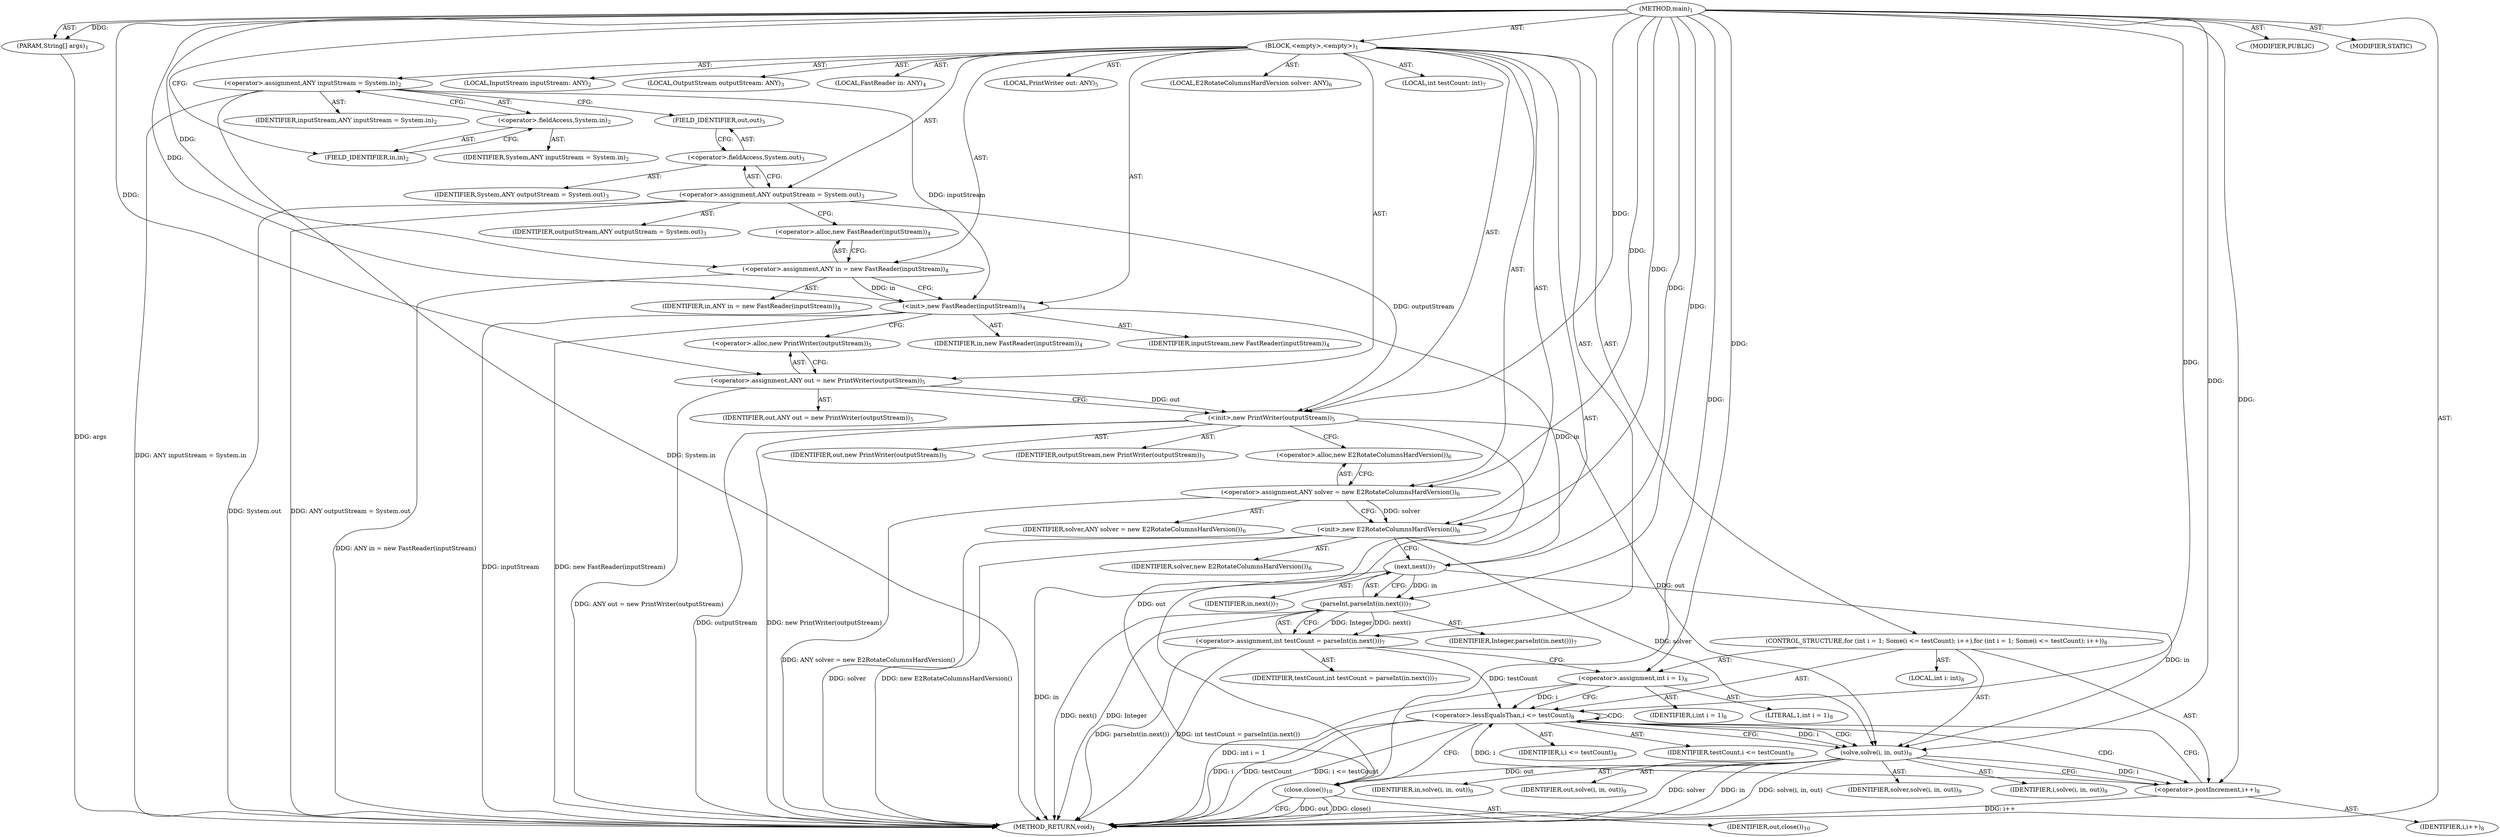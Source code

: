 digraph "main" {  
"23" [label = <(METHOD,main)<SUB>1</SUB>> ]
"24" [label = <(PARAM,String[] args)<SUB>1</SUB>> ]
"25" [label = <(BLOCK,&lt;empty&gt;,&lt;empty&gt;)<SUB>1</SUB>> ]
"26" [label = <(LOCAL,InputStream inputStream: ANY)<SUB>2</SUB>> ]
"27" [label = <(&lt;operator&gt;.assignment,ANY inputStream = System.in)<SUB>2</SUB>> ]
"28" [label = <(IDENTIFIER,inputStream,ANY inputStream = System.in)<SUB>2</SUB>> ]
"29" [label = <(&lt;operator&gt;.fieldAccess,System.in)<SUB>2</SUB>> ]
"30" [label = <(IDENTIFIER,System,ANY inputStream = System.in)<SUB>2</SUB>> ]
"31" [label = <(FIELD_IDENTIFIER,in,in)<SUB>2</SUB>> ]
"32" [label = <(LOCAL,OutputStream outputStream: ANY)<SUB>3</SUB>> ]
"33" [label = <(&lt;operator&gt;.assignment,ANY outputStream = System.out)<SUB>3</SUB>> ]
"34" [label = <(IDENTIFIER,outputStream,ANY outputStream = System.out)<SUB>3</SUB>> ]
"35" [label = <(&lt;operator&gt;.fieldAccess,System.out)<SUB>3</SUB>> ]
"36" [label = <(IDENTIFIER,System,ANY outputStream = System.out)<SUB>3</SUB>> ]
"37" [label = <(FIELD_IDENTIFIER,out,out)<SUB>3</SUB>> ]
"4" [label = <(LOCAL,FastReader in: ANY)<SUB>4</SUB>> ]
"38" [label = <(&lt;operator&gt;.assignment,ANY in = new FastReader(inputStream))<SUB>4</SUB>> ]
"39" [label = <(IDENTIFIER,in,ANY in = new FastReader(inputStream))<SUB>4</SUB>> ]
"40" [label = <(&lt;operator&gt;.alloc,new FastReader(inputStream))<SUB>4</SUB>> ]
"41" [label = <(&lt;init&gt;,new FastReader(inputStream))<SUB>4</SUB>> ]
"3" [label = <(IDENTIFIER,in,new FastReader(inputStream))<SUB>4</SUB>> ]
"42" [label = <(IDENTIFIER,inputStream,new FastReader(inputStream))<SUB>4</SUB>> ]
"6" [label = <(LOCAL,PrintWriter out: ANY)<SUB>5</SUB>> ]
"43" [label = <(&lt;operator&gt;.assignment,ANY out = new PrintWriter(outputStream))<SUB>5</SUB>> ]
"44" [label = <(IDENTIFIER,out,ANY out = new PrintWriter(outputStream))<SUB>5</SUB>> ]
"45" [label = <(&lt;operator&gt;.alloc,new PrintWriter(outputStream))<SUB>5</SUB>> ]
"46" [label = <(&lt;init&gt;,new PrintWriter(outputStream))<SUB>5</SUB>> ]
"5" [label = <(IDENTIFIER,out,new PrintWriter(outputStream))<SUB>5</SUB>> ]
"47" [label = <(IDENTIFIER,outputStream,new PrintWriter(outputStream))<SUB>5</SUB>> ]
"8" [label = <(LOCAL,E2RotateColumnsHardVersion solver: ANY)<SUB>6</SUB>> ]
"48" [label = <(&lt;operator&gt;.assignment,ANY solver = new E2RotateColumnsHardVersion())<SUB>6</SUB>> ]
"49" [label = <(IDENTIFIER,solver,ANY solver = new E2RotateColumnsHardVersion())<SUB>6</SUB>> ]
"50" [label = <(&lt;operator&gt;.alloc,new E2RotateColumnsHardVersion())<SUB>6</SUB>> ]
"51" [label = <(&lt;init&gt;,new E2RotateColumnsHardVersion())<SUB>6</SUB>> ]
"7" [label = <(IDENTIFIER,solver,new E2RotateColumnsHardVersion())<SUB>6</SUB>> ]
"52" [label = <(LOCAL,int testCount: int)<SUB>7</SUB>> ]
"53" [label = <(&lt;operator&gt;.assignment,int testCount = parseInt(in.next()))<SUB>7</SUB>> ]
"54" [label = <(IDENTIFIER,testCount,int testCount = parseInt(in.next()))<SUB>7</SUB>> ]
"55" [label = <(parseInt,parseInt(in.next()))<SUB>7</SUB>> ]
"56" [label = <(IDENTIFIER,Integer,parseInt(in.next()))<SUB>7</SUB>> ]
"57" [label = <(next,next())<SUB>7</SUB>> ]
"58" [label = <(IDENTIFIER,in,next())<SUB>7</SUB>> ]
"59" [label = <(CONTROL_STRUCTURE,for (int i = 1; Some(i &lt;= testCount); i++),for (int i = 1; Some(i &lt;= testCount); i++))<SUB>8</SUB>> ]
"60" [label = <(LOCAL,int i: int)<SUB>8</SUB>> ]
"61" [label = <(&lt;operator&gt;.assignment,int i = 1)<SUB>8</SUB>> ]
"62" [label = <(IDENTIFIER,i,int i = 1)<SUB>8</SUB>> ]
"63" [label = <(LITERAL,1,int i = 1)<SUB>8</SUB>> ]
"64" [label = <(&lt;operator&gt;.lessEqualsThan,i &lt;= testCount)<SUB>8</SUB>> ]
"65" [label = <(IDENTIFIER,i,i &lt;= testCount)<SUB>8</SUB>> ]
"66" [label = <(IDENTIFIER,testCount,i &lt;= testCount)<SUB>8</SUB>> ]
"67" [label = <(&lt;operator&gt;.postIncrement,i++)<SUB>8</SUB>> ]
"68" [label = <(IDENTIFIER,i,i++)<SUB>8</SUB>> ]
"69" [label = <(solve,solve(i, in, out))<SUB>9</SUB>> ]
"70" [label = <(IDENTIFIER,solver,solve(i, in, out))<SUB>9</SUB>> ]
"71" [label = <(IDENTIFIER,i,solve(i, in, out))<SUB>9</SUB>> ]
"72" [label = <(IDENTIFIER,in,solve(i, in, out))<SUB>9</SUB>> ]
"73" [label = <(IDENTIFIER,out,solve(i, in, out))<SUB>9</SUB>> ]
"74" [label = <(close,close())<SUB>10</SUB>> ]
"75" [label = <(IDENTIFIER,out,close())<SUB>10</SUB>> ]
"76" [label = <(MODIFIER,PUBLIC)> ]
"77" [label = <(MODIFIER,STATIC)> ]
"78" [label = <(METHOD_RETURN,void)<SUB>1</SUB>> ]
  "23" -> "24"  [ label = "AST: "] 
  "23" -> "25"  [ label = "AST: "] 
  "23" -> "76"  [ label = "AST: "] 
  "23" -> "77"  [ label = "AST: "] 
  "23" -> "78"  [ label = "AST: "] 
  "25" -> "26"  [ label = "AST: "] 
  "25" -> "27"  [ label = "AST: "] 
  "25" -> "32"  [ label = "AST: "] 
  "25" -> "33"  [ label = "AST: "] 
  "25" -> "4"  [ label = "AST: "] 
  "25" -> "38"  [ label = "AST: "] 
  "25" -> "41"  [ label = "AST: "] 
  "25" -> "6"  [ label = "AST: "] 
  "25" -> "43"  [ label = "AST: "] 
  "25" -> "46"  [ label = "AST: "] 
  "25" -> "8"  [ label = "AST: "] 
  "25" -> "48"  [ label = "AST: "] 
  "25" -> "51"  [ label = "AST: "] 
  "25" -> "52"  [ label = "AST: "] 
  "25" -> "53"  [ label = "AST: "] 
  "25" -> "59"  [ label = "AST: "] 
  "25" -> "74"  [ label = "AST: "] 
  "27" -> "28"  [ label = "AST: "] 
  "27" -> "29"  [ label = "AST: "] 
  "29" -> "30"  [ label = "AST: "] 
  "29" -> "31"  [ label = "AST: "] 
  "33" -> "34"  [ label = "AST: "] 
  "33" -> "35"  [ label = "AST: "] 
  "35" -> "36"  [ label = "AST: "] 
  "35" -> "37"  [ label = "AST: "] 
  "38" -> "39"  [ label = "AST: "] 
  "38" -> "40"  [ label = "AST: "] 
  "41" -> "3"  [ label = "AST: "] 
  "41" -> "42"  [ label = "AST: "] 
  "43" -> "44"  [ label = "AST: "] 
  "43" -> "45"  [ label = "AST: "] 
  "46" -> "5"  [ label = "AST: "] 
  "46" -> "47"  [ label = "AST: "] 
  "48" -> "49"  [ label = "AST: "] 
  "48" -> "50"  [ label = "AST: "] 
  "51" -> "7"  [ label = "AST: "] 
  "53" -> "54"  [ label = "AST: "] 
  "53" -> "55"  [ label = "AST: "] 
  "55" -> "56"  [ label = "AST: "] 
  "55" -> "57"  [ label = "AST: "] 
  "57" -> "58"  [ label = "AST: "] 
  "59" -> "60"  [ label = "AST: "] 
  "59" -> "61"  [ label = "AST: "] 
  "59" -> "64"  [ label = "AST: "] 
  "59" -> "67"  [ label = "AST: "] 
  "59" -> "69"  [ label = "AST: "] 
  "61" -> "62"  [ label = "AST: "] 
  "61" -> "63"  [ label = "AST: "] 
  "64" -> "65"  [ label = "AST: "] 
  "64" -> "66"  [ label = "AST: "] 
  "67" -> "68"  [ label = "AST: "] 
  "69" -> "70"  [ label = "AST: "] 
  "69" -> "71"  [ label = "AST: "] 
  "69" -> "72"  [ label = "AST: "] 
  "69" -> "73"  [ label = "AST: "] 
  "74" -> "75"  [ label = "AST: "] 
  "27" -> "37"  [ label = "CFG: "] 
  "33" -> "40"  [ label = "CFG: "] 
  "38" -> "41"  [ label = "CFG: "] 
  "41" -> "45"  [ label = "CFG: "] 
  "43" -> "46"  [ label = "CFG: "] 
  "46" -> "50"  [ label = "CFG: "] 
  "48" -> "51"  [ label = "CFG: "] 
  "51" -> "57"  [ label = "CFG: "] 
  "53" -> "61"  [ label = "CFG: "] 
  "74" -> "78"  [ label = "CFG: "] 
  "29" -> "27"  [ label = "CFG: "] 
  "35" -> "33"  [ label = "CFG: "] 
  "40" -> "38"  [ label = "CFG: "] 
  "45" -> "43"  [ label = "CFG: "] 
  "50" -> "48"  [ label = "CFG: "] 
  "55" -> "53"  [ label = "CFG: "] 
  "61" -> "64"  [ label = "CFG: "] 
  "64" -> "69"  [ label = "CFG: "] 
  "64" -> "74"  [ label = "CFG: "] 
  "67" -> "64"  [ label = "CFG: "] 
  "69" -> "67"  [ label = "CFG: "] 
  "31" -> "29"  [ label = "CFG: "] 
  "37" -> "35"  [ label = "CFG: "] 
  "57" -> "55"  [ label = "CFG: "] 
  "23" -> "31"  [ label = "CFG: "] 
  "24" -> "78"  [ label = "DDG: args"] 
  "27" -> "78"  [ label = "DDG: System.in"] 
  "27" -> "78"  [ label = "DDG: ANY inputStream = System.in"] 
  "33" -> "78"  [ label = "DDG: System.out"] 
  "33" -> "78"  [ label = "DDG: ANY outputStream = System.out"] 
  "38" -> "78"  [ label = "DDG: ANY in = new FastReader(inputStream)"] 
  "41" -> "78"  [ label = "DDG: inputStream"] 
  "41" -> "78"  [ label = "DDG: new FastReader(inputStream)"] 
  "43" -> "78"  [ label = "DDG: ANY out = new PrintWriter(outputStream)"] 
  "46" -> "78"  [ label = "DDG: outputStream"] 
  "46" -> "78"  [ label = "DDG: new PrintWriter(outputStream)"] 
  "48" -> "78"  [ label = "DDG: ANY solver = new E2RotateColumnsHardVersion()"] 
  "51" -> "78"  [ label = "DDG: solver"] 
  "51" -> "78"  [ label = "DDG: new E2RotateColumnsHardVersion()"] 
  "57" -> "78"  [ label = "DDG: in"] 
  "55" -> "78"  [ label = "DDG: next()"] 
  "53" -> "78"  [ label = "DDG: parseInt(in.next())"] 
  "53" -> "78"  [ label = "DDG: int testCount = parseInt(in.next())"] 
  "61" -> "78"  [ label = "DDG: int i = 1"] 
  "64" -> "78"  [ label = "DDG: i"] 
  "64" -> "78"  [ label = "DDG: testCount"] 
  "64" -> "78"  [ label = "DDG: i &lt;= testCount"] 
  "74" -> "78"  [ label = "DDG: out"] 
  "74" -> "78"  [ label = "DDG: close()"] 
  "69" -> "78"  [ label = "DDG: solver"] 
  "69" -> "78"  [ label = "DDG: in"] 
  "69" -> "78"  [ label = "DDG: solve(i, in, out)"] 
  "67" -> "78"  [ label = "DDG: i++"] 
  "55" -> "78"  [ label = "DDG: Integer"] 
  "23" -> "24"  [ label = "DDG: "] 
  "23" -> "38"  [ label = "DDG: "] 
  "23" -> "43"  [ label = "DDG: "] 
  "23" -> "48"  [ label = "DDG: "] 
  "55" -> "53"  [ label = "DDG: Integer"] 
  "55" -> "53"  [ label = "DDG: next()"] 
  "38" -> "41"  [ label = "DDG: in"] 
  "23" -> "41"  [ label = "DDG: "] 
  "27" -> "41"  [ label = "DDG: inputStream"] 
  "43" -> "46"  [ label = "DDG: out"] 
  "23" -> "46"  [ label = "DDG: "] 
  "33" -> "46"  [ label = "DDG: outputStream"] 
  "48" -> "51"  [ label = "DDG: solver"] 
  "23" -> "51"  [ label = "DDG: "] 
  "23" -> "61"  [ label = "DDG: "] 
  "46" -> "74"  [ label = "DDG: out"] 
  "69" -> "74"  [ label = "DDG: out"] 
  "23" -> "74"  [ label = "DDG: "] 
  "23" -> "55"  [ label = "DDG: "] 
  "57" -> "55"  [ label = "DDG: in"] 
  "61" -> "64"  [ label = "DDG: i"] 
  "67" -> "64"  [ label = "DDG: i"] 
  "23" -> "64"  [ label = "DDG: "] 
  "53" -> "64"  [ label = "DDG: testCount"] 
  "69" -> "67"  [ label = "DDG: i"] 
  "23" -> "67"  [ label = "DDG: "] 
  "51" -> "69"  [ label = "DDG: solver"] 
  "23" -> "69"  [ label = "DDG: "] 
  "64" -> "69"  [ label = "DDG: i"] 
  "57" -> "69"  [ label = "DDG: in"] 
  "46" -> "69"  [ label = "DDG: out"] 
  "41" -> "57"  [ label = "DDG: in"] 
  "23" -> "57"  [ label = "DDG: "] 
  "64" -> "69"  [ label = "CDG: "] 
  "64" -> "67"  [ label = "CDG: "] 
  "64" -> "64"  [ label = "CDG: "] 
}
